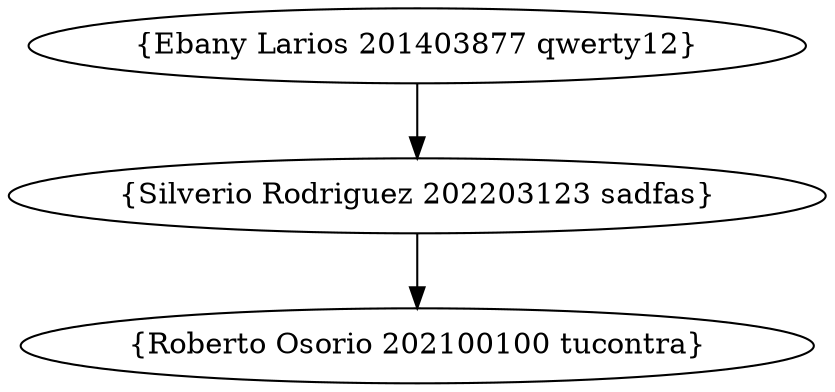 digraph {
    rankdir="TB";
    node0[label="{Ebany Larios 201403877 qwerty12}"];
    node1[label="{Silverio Rodriguez 202203123 sadfas}"];
    node0 -> node1;
    node2[label="{Roberto Osorio 202100100 tucontra}"];
    node1 -> node2;
}